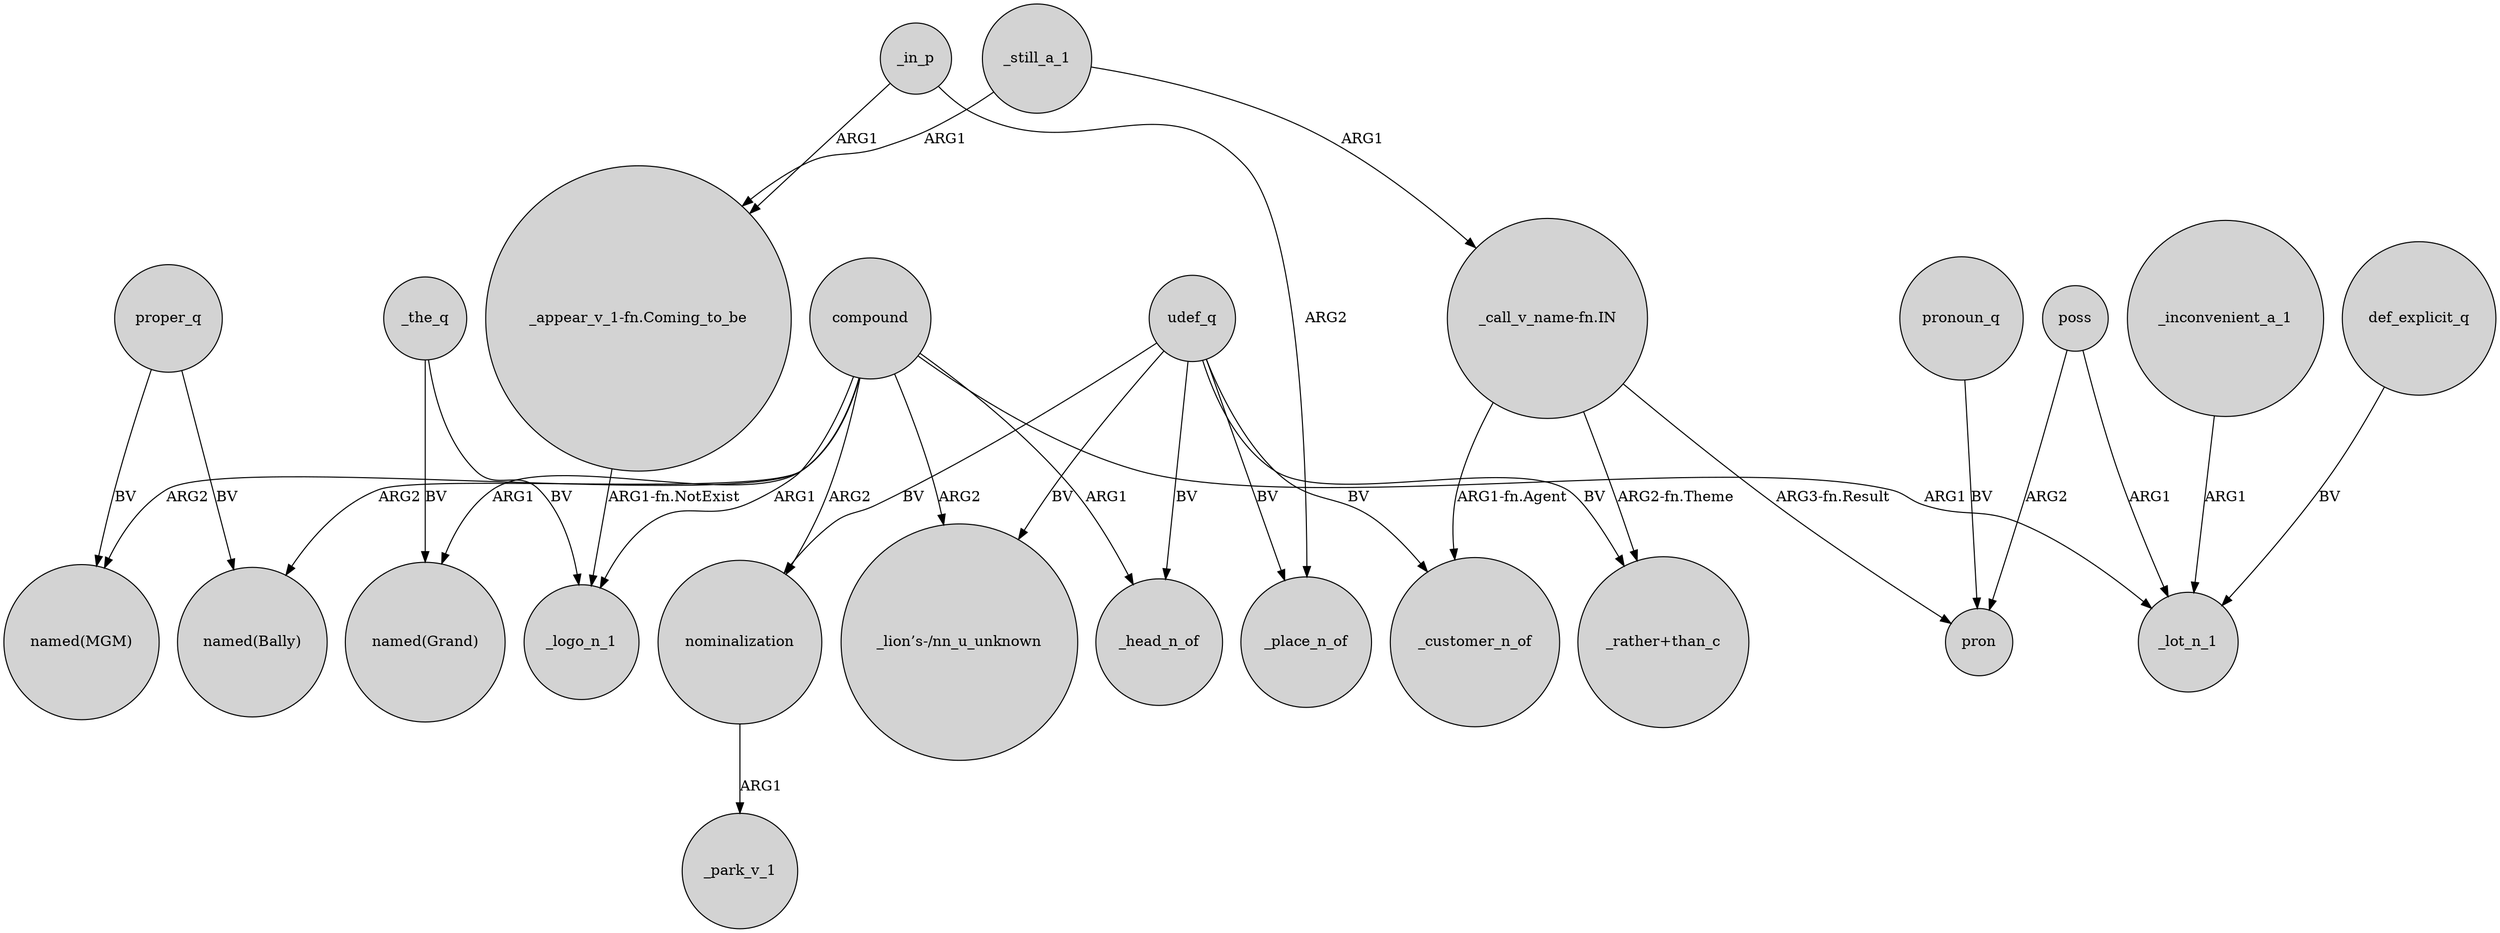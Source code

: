 digraph {
	node [shape=circle style=filled]
	proper_q -> "named(Bally)" [label=BV]
	poss -> pron [label=ARG2]
	_in_p -> "_appear_v_1-fn.Coming_to_be" [label=ARG1]
	_inconvenient_a_1 -> _lot_n_1 [label=ARG1]
	compound -> "named(Bally)" [label=ARG2]
	compound -> _head_n_of [label=ARG1]
	compound -> nominalization [label=ARG2]
	"_appear_v_1-fn.Coming_to_be" -> _logo_n_1 [label="ARG1-fn.NotExist"]
	_in_p -> _place_n_of [label=ARG2]
	udef_q -> "_rather+than_c" [label=BV]
	pronoun_q -> pron [label=BV]
	_still_a_1 -> "_appear_v_1-fn.Coming_to_be" [label=ARG1]
	compound -> _lot_n_1 [label=ARG1]
	"_call_v_name-fn.IN" -> _customer_n_of [label="ARG1-fn.Agent"]
	poss -> _lot_n_1 [label=ARG1]
	proper_q -> "named(MGM)" [label=BV]
	udef_q -> "_lion’s-/nn_u_unknown" [label=BV]
	udef_q -> _head_n_of [label=BV]
	def_explicit_q -> _lot_n_1 [label=BV]
	_the_q -> _logo_n_1 [label=BV]
	udef_q -> _customer_n_of [label=BV]
	_still_a_1 -> "_call_v_name-fn.IN" [label=ARG1]
	compound -> "_lion’s-/nn_u_unknown" [label=ARG2]
	udef_q -> nominalization [label=BV]
	compound -> "named(Grand)" [label=ARG1]
	_the_q -> "named(Grand)" [label=BV]
	udef_q -> _place_n_of [label=BV]
	compound -> _logo_n_1 [label=ARG1]
	"_call_v_name-fn.IN" -> "_rather+than_c" [label="ARG2-fn.Theme"]
	"_call_v_name-fn.IN" -> pron [label="ARG3-fn.Result"]
	compound -> "named(MGM)" [label=ARG2]
	nominalization -> _park_v_1 [label=ARG1]
}
